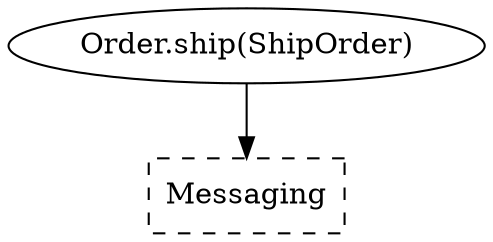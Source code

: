 digraph {
splines=spline;
"Order.ship(ShipOrder)" -> "Messaging" [style=solid];
"Messaging"[shape=box,style=dashed];
"Order.ship(ShipOrder)"[shape=ellipse];
}
